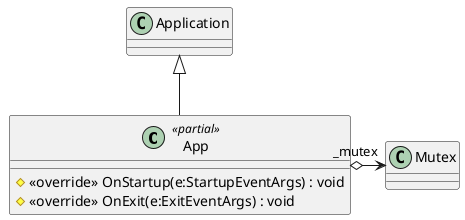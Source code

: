 @startuml
class App <<partial>> {
    # <<override>> OnStartup(e:StartupEventArgs) : void
    # <<override>> OnExit(e:ExitEventArgs) : void
}
Application <|-- App
App o-> "_mutex" Mutex
@enduml
